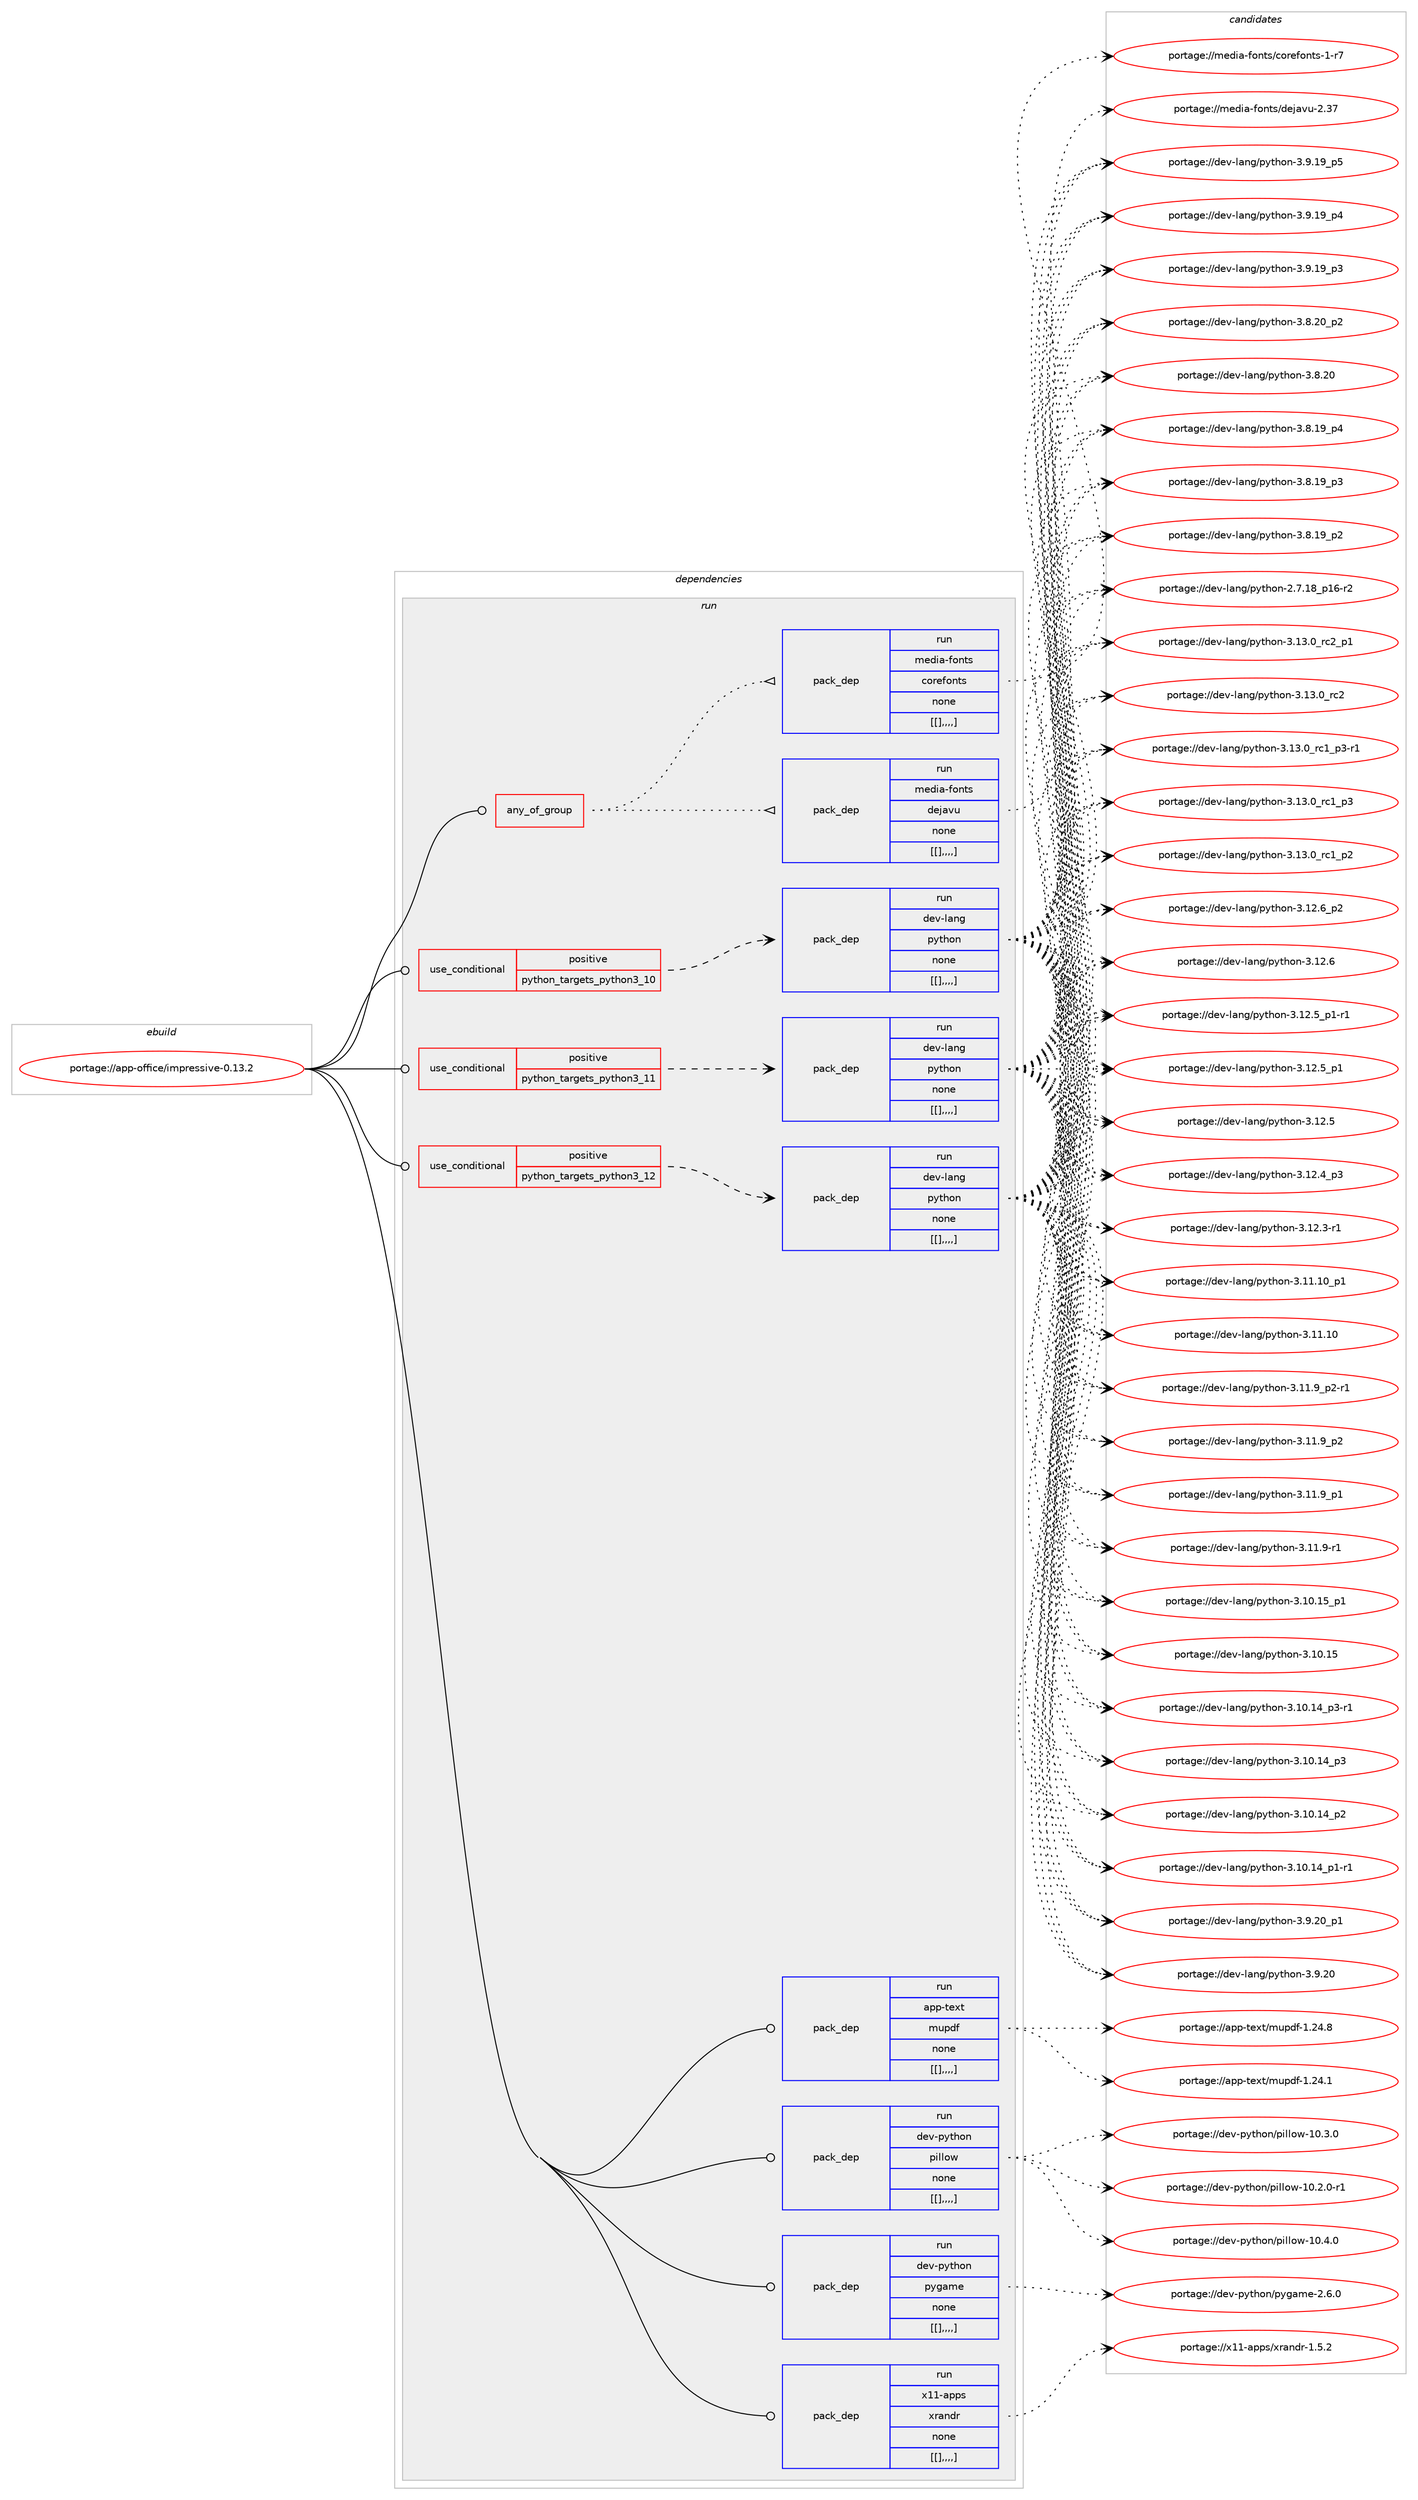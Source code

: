 digraph prolog {

# *************
# Graph options
# *************

newrank=true;
concentrate=true;
compound=true;
graph [rankdir=LR,fontname=Helvetica,fontsize=10,ranksep=1.5];#, ranksep=2.5, nodesep=0.2];
edge  [arrowhead=vee];
node  [fontname=Helvetica,fontsize=10];

# **********
# The ebuild
# **********

subgraph cluster_leftcol {
color=gray;
label=<<i>ebuild</i>>;
id [label="portage://app-office/impressive-0.13.2", color=red, width=4, href="../app-office/impressive-0.13.2.svg"];
}

# ****************
# The dependencies
# ****************

subgraph cluster_midcol {
color=gray;
label=<<i>dependencies</i>>;
subgraph cluster_compile {
fillcolor="#eeeeee";
style=filled;
label=<<i>compile</i>>;
}
subgraph cluster_compileandrun {
fillcolor="#eeeeee";
style=filled;
label=<<i>compile and run</i>>;
}
subgraph cluster_run {
fillcolor="#eeeeee";
style=filled;
label=<<i>run</i>>;
subgraph any346 {
dependency47204 [label=<<TABLE BORDER="0" CELLBORDER="1" CELLSPACING="0" CELLPADDING="4"><TR><TD CELLPADDING="10">any_of_group</TD></TR></TABLE>>, shape=none, color=red];subgraph pack33018 {
dependency47205 [label=<<TABLE BORDER="0" CELLBORDER="1" CELLSPACING="0" CELLPADDING="4" WIDTH="220"><TR><TD ROWSPAN="6" CELLPADDING="30">pack_dep</TD></TR><TR><TD WIDTH="110">run</TD></TR><TR><TD>media-fonts</TD></TR><TR><TD>dejavu</TD></TR><TR><TD>none</TD></TR><TR><TD>[[],,,,]</TD></TR></TABLE>>, shape=none, color=blue];
}
dependency47204:e -> dependency47205:w [weight=20,style="dotted",arrowhead="oinv"];
subgraph pack33019 {
dependency47206 [label=<<TABLE BORDER="0" CELLBORDER="1" CELLSPACING="0" CELLPADDING="4" WIDTH="220"><TR><TD ROWSPAN="6" CELLPADDING="30">pack_dep</TD></TR><TR><TD WIDTH="110">run</TD></TR><TR><TD>media-fonts</TD></TR><TR><TD>corefonts</TD></TR><TR><TD>none</TD></TR><TR><TD>[[],,,,]</TD></TR></TABLE>>, shape=none, color=blue];
}
dependency47204:e -> dependency47206:w [weight=20,style="dotted",arrowhead="oinv"];
}
id:e -> dependency47204:w [weight=20,style="solid",arrowhead="odot"];
subgraph cond13776 {
dependency47207 [label=<<TABLE BORDER="0" CELLBORDER="1" CELLSPACING="0" CELLPADDING="4"><TR><TD ROWSPAN="3" CELLPADDING="10">use_conditional</TD></TR><TR><TD>positive</TD></TR><TR><TD>python_targets_python3_10</TD></TR></TABLE>>, shape=none, color=red];
subgraph pack33020 {
dependency47208 [label=<<TABLE BORDER="0" CELLBORDER="1" CELLSPACING="0" CELLPADDING="4" WIDTH="220"><TR><TD ROWSPAN="6" CELLPADDING="30">pack_dep</TD></TR><TR><TD WIDTH="110">run</TD></TR><TR><TD>dev-lang</TD></TR><TR><TD>python</TD></TR><TR><TD>none</TD></TR><TR><TD>[[],,,,]</TD></TR></TABLE>>, shape=none, color=blue];
}
dependency47207:e -> dependency47208:w [weight=20,style="dashed",arrowhead="vee"];
}
id:e -> dependency47207:w [weight=20,style="solid",arrowhead="odot"];
subgraph cond13777 {
dependency47209 [label=<<TABLE BORDER="0" CELLBORDER="1" CELLSPACING="0" CELLPADDING="4"><TR><TD ROWSPAN="3" CELLPADDING="10">use_conditional</TD></TR><TR><TD>positive</TD></TR><TR><TD>python_targets_python3_11</TD></TR></TABLE>>, shape=none, color=red];
subgraph pack33021 {
dependency47210 [label=<<TABLE BORDER="0" CELLBORDER="1" CELLSPACING="0" CELLPADDING="4" WIDTH="220"><TR><TD ROWSPAN="6" CELLPADDING="30">pack_dep</TD></TR><TR><TD WIDTH="110">run</TD></TR><TR><TD>dev-lang</TD></TR><TR><TD>python</TD></TR><TR><TD>none</TD></TR><TR><TD>[[],,,,]</TD></TR></TABLE>>, shape=none, color=blue];
}
dependency47209:e -> dependency47210:w [weight=20,style="dashed",arrowhead="vee"];
}
id:e -> dependency47209:w [weight=20,style="solid",arrowhead="odot"];
subgraph cond13778 {
dependency47211 [label=<<TABLE BORDER="0" CELLBORDER="1" CELLSPACING="0" CELLPADDING="4"><TR><TD ROWSPAN="3" CELLPADDING="10">use_conditional</TD></TR><TR><TD>positive</TD></TR><TR><TD>python_targets_python3_12</TD></TR></TABLE>>, shape=none, color=red];
subgraph pack33022 {
dependency47212 [label=<<TABLE BORDER="0" CELLBORDER="1" CELLSPACING="0" CELLPADDING="4" WIDTH="220"><TR><TD ROWSPAN="6" CELLPADDING="30">pack_dep</TD></TR><TR><TD WIDTH="110">run</TD></TR><TR><TD>dev-lang</TD></TR><TR><TD>python</TD></TR><TR><TD>none</TD></TR><TR><TD>[[],,,,]</TD></TR></TABLE>>, shape=none, color=blue];
}
dependency47211:e -> dependency47212:w [weight=20,style="dashed",arrowhead="vee"];
}
id:e -> dependency47211:w [weight=20,style="solid",arrowhead="odot"];
subgraph pack33023 {
dependency47213 [label=<<TABLE BORDER="0" CELLBORDER="1" CELLSPACING="0" CELLPADDING="4" WIDTH="220"><TR><TD ROWSPAN="6" CELLPADDING="30">pack_dep</TD></TR><TR><TD WIDTH="110">run</TD></TR><TR><TD>app-text</TD></TR><TR><TD>mupdf</TD></TR><TR><TD>none</TD></TR><TR><TD>[[],,,,]</TD></TR></TABLE>>, shape=none, color=blue];
}
id:e -> dependency47213:w [weight=20,style="solid",arrowhead="odot"];
subgraph pack33024 {
dependency47214 [label=<<TABLE BORDER="0" CELLBORDER="1" CELLSPACING="0" CELLPADDING="4" WIDTH="220"><TR><TD ROWSPAN="6" CELLPADDING="30">pack_dep</TD></TR><TR><TD WIDTH="110">run</TD></TR><TR><TD>dev-python</TD></TR><TR><TD>pillow</TD></TR><TR><TD>none</TD></TR><TR><TD>[[],,,,]</TD></TR></TABLE>>, shape=none, color=blue];
}
id:e -> dependency47214:w [weight=20,style="solid",arrowhead="odot"];
subgraph pack33025 {
dependency47215 [label=<<TABLE BORDER="0" CELLBORDER="1" CELLSPACING="0" CELLPADDING="4" WIDTH="220"><TR><TD ROWSPAN="6" CELLPADDING="30">pack_dep</TD></TR><TR><TD WIDTH="110">run</TD></TR><TR><TD>dev-python</TD></TR><TR><TD>pygame</TD></TR><TR><TD>none</TD></TR><TR><TD>[[],,,,]</TD></TR></TABLE>>, shape=none, color=blue];
}
id:e -> dependency47215:w [weight=20,style="solid",arrowhead="odot"];
subgraph pack33026 {
dependency47216 [label=<<TABLE BORDER="0" CELLBORDER="1" CELLSPACING="0" CELLPADDING="4" WIDTH="220"><TR><TD ROWSPAN="6" CELLPADDING="30">pack_dep</TD></TR><TR><TD WIDTH="110">run</TD></TR><TR><TD>x11-apps</TD></TR><TR><TD>xrandr</TD></TR><TR><TD>none</TD></TR><TR><TD>[[],,,,]</TD></TR></TABLE>>, shape=none, color=blue];
}
id:e -> dependency47216:w [weight=20,style="solid",arrowhead="odot"];
}
}

# **************
# The candidates
# **************

subgraph cluster_choices {
rank=same;
color=gray;
label=<<i>candidates</i>>;

subgraph choice33018 {
color=black;
nodesep=1;
choice109101100105974510211111011611547100101106971181174550465155 [label="portage://media-fonts/dejavu-2.37", color=red, width=4,href="../media-fonts/dejavu-2.37.svg"];
dependency47205:e -> choice109101100105974510211111011611547100101106971181174550465155:w [style=dotted,weight="100"];
}
subgraph choice33019 {
color=black;
nodesep=1;
choice1091011001059745102111110116115479911111410110211111011611545494511455 [label="portage://media-fonts/corefonts-1-r7", color=red, width=4,href="../media-fonts/corefonts-1-r7.svg"];
dependency47206:e -> choice1091011001059745102111110116115479911111410110211111011611545494511455:w [style=dotted,weight="100"];
}
subgraph choice33020 {
color=black;
nodesep=1;
choice100101118451089711010347112121116104111110455146495146489511499509511249 [label="portage://dev-lang/python-3.13.0_rc2_p1", color=red, width=4,href="../dev-lang/python-3.13.0_rc2_p1.svg"];
choice10010111845108971101034711212111610411111045514649514648951149950 [label="portage://dev-lang/python-3.13.0_rc2", color=red, width=4,href="../dev-lang/python-3.13.0_rc2.svg"];
choice1001011184510897110103471121211161041111104551464951464895114994995112514511449 [label="portage://dev-lang/python-3.13.0_rc1_p3-r1", color=red, width=4,href="../dev-lang/python-3.13.0_rc1_p3-r1.svg"];
choice100101118451089711010347112121116104111110455146495146489511499499511251 [label="portage://dev-lang/python-3.13.0_rc1_p3", color=red, width=4,href="../dev-lang/python-3.13.0_rc1_p3.svg"];
choice100101118451089711010347112121116104111110455146495146489511499499511250 [label="portage://dev-lang/python-3.13.0_rc1_p2", color=red, width=4,href="../dev-lang/python-3.13.0_rc1_p2.svg"];
choice100101118451089711010347112121116104111110455146495046549511250 [label="portage://dev-lang/python-3.12.6_p2", color=red, width=4,href="../dev-lang/python-3.12.6_p2.svg"];
choice10010111845108971101034711212111610411111045514649504654 [label="portage://dev-lang/python-3.12.6", color=red, width=4,href="../dev-lang/python-3.12.6.svg"];
choice1001011184510897110103471121211161041111104551464950465395112494511449 [label="portage://dev-lang/python-3.12.5_p1-r1", color=red, width=4,href="../dev-lang/python-3.12.5_p1-r1.svg"];
choice100101118451089711010347112121116104111110455146495046539511249 [label="portage://dev-lang/python-3.12.5_p1", color=red, width=4,href="../dev-lang/python-3.12.5_p1.svg"];
choice10010111845108971101034711212111610411111045514649504653 [label="portage://dev-lang/python-3.12.5", color=red, width=4,href="../dev-lang/python-3.12.5.svg"];
choice100101118451089711010347112121116104111110455146495046529511251 [label="portage://dev-lang/python-3.12.4_p3", color=red, width=4,href="../dev-lang/python-3.12.4_p3.svg"];
choice100101118451089711010347112121116104111110455146495046514511449 [label="portage://dev-lang/python-3.12.3-r1", color=red, width=4,href="../dev-lang/python-3.12.3-r1.svg"];
choice10010111845108971101034711212111610411111045514649494649489511249 [label="portage://dev-lang/python-3.11.10_p1", color=red, width=4,href="../dev-lang/python-3.11.10_p1.svg"];
choice1001011184510897110103471121211161041111104551464949464948 [label="portage://dev-lang/python-3.11.10", color=red, width=4,href="../dev-lang/python-3.11.10.svg"];
choice1001011184510897110103471121211161041111104551464949465795112504511449 [label="portage://dev-lang/python-3.11.9_p2-r1", color=red, width=4,href="../dev-lang/python-3.11.9_p2-r1.svg"];
choice100101118451089711010347112121116104111110455146494946579511250 [label="portage://dev-lang/python-3.11.9_p2", color=red, width=4,href="../dev-lang/python-3.11.9_p2.svg"];
choice100101118451089711010347112121116104111110455146494946579511249 [label="portage://dev-lang/python-3.11.9_p1", color=red, width=4,href="../dev-lang/python-3.11.9_p1.svg"];
choice100101118451089711010347112121116104111110455146494946574511449 [label="portage://dev-lang/python-3.11.9-r1", color=red, width=4,href="../dev-lang/python-3.11.9-r1.svg"];
choice10010111845108971101034711212111610411111045514649484649539511249 [label="portage://dev-lang/python-3.10.15_p1", color=red, width=4,href="../dev-lang/python-3.10.15_p1.svg"];
choice1001011184510897110103471121211161041111104551464948464953 [label="portage://dev-lang/python-3.10.15", color=red, width=4,href="../dev-lang/python-3.10.15.svg"];
choice100101118451089711010347112121116104111110455146494846495295112514511449 [label="portage://dev-lang/python-3.10.14_p3-r1", color=red, width=4,href="../dev-lang/python-3.10.14_p3-r1.svg"];
choice10010111845108971101034711212111610411111045514649484649529511251 [label="portage://dev-lang/python-3.10.14_p3", color=red, width=4,href="../dev-lang/python-3.10.14_p3.svg"];
choice10010111845108971101034711212111610411111045514649484649529511250 [label="portage://dev-lang/python-3.10.14_p2", color=red, width=4,href="../dev-lang/python-3.10.14_p2.svg"];
choice100101118451089711010347112121116104111110455146494846495295112494511449 [label="portage://dev-lang/python-3.10.14_p1-r1", color=red, width=4,href="../dev-lang/python-3.10.14_p1-r1.svg"];
choice100101118451089711010347112121116104111110455146574650489511249 [label="portage://dev-lang/python-3.9.20_p1", color=red, width=4,href="../dev-lang/python-3.9.20_p1.svg"];
choice10010111845108971101034711212111610411111045514657465048 [label="portage://dev-lang/python-3.9.20", color=red, width=4,href="../dev-lang/python-3.9.20.svg"];
choice100101118451089711010347112121116104111110455146574649579511253 [label="portage://dev-lang/python-3.9.19_p5", color=red, width=4,href="../dev-lang/python-3.9.19_p5.svg"];
choice100101118451089711010347112121116104111110455146574649579511252 [label="portage://dev-lang/python-3.9.19_p4", color=red, width=4,href="../dev-lang/python-3.9.19_p4.svg"];
choice100101118451089711010347112121116104111110455146574649579511251 [label="portage://dev-lang/python-3.9.19_p3", color=red, width=4,href="../dev-lang/python-3.9.19_p3.svg"];
choice100101118451089711010347112121116104111110455146564650489511250 [label="portage://dev-lang/python-3.8.20_p2", color=red, width=4,href="../dev-lang/python-3.8.20_p2.svg"];
choice10010111845108971101034711212111610411111045514656465048 [label="portage://dev-lang/python-3.8.20", color=red, width=4,href="../dev-lang/python-3.8.20.svg"];
choice100101118451089711010347112121116104111110455146564649579511252 [label="portage://dev-lang/python-3.8.19_p4", color=red, width=4,href="../dev-lang/python-3.8.19_p4.svg"];
choice100101118451089711010347112121116104111110455146564649579511251 [label="portage://dev-lang/python-3.8.19_p3", color=red, width=4,href="../dev-lang/python-3.8.19_p3.svg"];
choice100101118451089711010347112121116104111110455146564649579511250 [label="portage://dev-lang/python-3.8.19_p2", color=red, width=4,href="../dev-lang/python-3.8.19_p2.svg"];
choice100101118451089711010347112121116104111110455046554649569511249544511450 [label="portage://dev-lang/python-2.7.18_p16-r2", color=red, width=4,href="../dev-lang/python-2.7.18_p16-r2.svg"];
dependency47208:e -> choice100101118451089711010347112121116104111110455146495146489511499509511249:w [style=dotted,weight="100"];
dependency47208:e -> choice10010111845108971101034711212111610411111045514649514648951149950:w [style=dotted,weight="100"];
dependency47208:e -> choice1001011184510897110103471121211161041111104551464951464895114994995112514511449:w [style=dotted,weight="100"];
dependency47208:e -> choice100101118451089711010347112121116104111110455146495146489511499499511251:w [style=dotted,weight="100"];
dependency47208:e -> choice100101118451089711010347112121116104111110455146495146489511499499511250:w [style=dotted,weight="100"];
dependency47208:e -> choice100101118451089711010347112121116104111110455146495046549511250:w [style=dotted,weight="100"];
dependency47208:e -> choice10010111845108971101034711212111610411111045514649504654:w [style=dotted,weight="100"];
dependency47208:e -> choice1001011184510897110103471121211161041111104551464950465395112494511449:w [style=dotted,weight="100"];
dependency47208:e -> choice100101118451089711010347112121116104111110455146495046539511249:w [style=dotted,weight="100"];
dependency47208:e -> choice10010111845108971101034711212111610411111045514649504653:w [style=dotted,weight="100"];
dependency47208:e -> choice100101118451089711010347112121116104111110455146495046529511251:w [style=dotted,weight="100"];
dependency47208:e -> choice100101118451089711010347112121116104111110455146495046514511449:w [style=dotted,weight="100"];
dependency47208:e -> choice10010111845108971101034711212111610411111045514649494649489511249:w [style=dotted,weight="100"];
dependency47208:e -> choice1001011184510897110103471121211161041111104551464949464948:w [style=dotted,weight="100"];
dependency47208:e -> choice1001011184510897110103471121211161041111104551464949465795112504511449:w [style=dotted,weight="100"];
dependency47208:e -> choice100101118451089711010347112121116104111110455146494946579511250:w [style=dotted,weight="100"];
dependency47208:e -> choice100101118451089711010347112121116104111110455146494946579511249:w [style=dotted,weight="100"];
dependency47208:e -> choice100101118451089711010347112121116104111110455146494946574511449:w [style=dotted,weight="100"];
dependency47208:e -> choice10010111845108971101034711212111610411111045514649484649539511249:w [style=dotted,weight="100"];
dependency47208:e -> choice1001011184510897110103471121211161041111104551464948464953:w [style=dotted,weight="100"];
dependency47208:e -> choice100101118451089711010347112121116104111110455146494846495295112514511449:w [style=dotted,weight="100"];
dependency47208:e -> choice10010111845108971101034711212111610411111045514649484649529511251:w [style=dotted,weight="100"];
dependency47208:e -> choice10010111845108971101034711212111610411111045514649484649529511250:w [style=dotted,weight="100"];
dependency47208:e -> choice100101118451089711010347112121116104111110455146494846495295112494511449:w [style=dotted,weight="100"];
dependency47208:e -> choice100101118451089711010347112121116104111110455146574650489511249:w [style=dotted,weight="100"];
dependency47208:e -> choice10010111845108971101034711212111610411111045514657465048:w [style=dotted,weight="100"];
dependency47208:e -> choice100101118451089711010347112121116104111110455146574649579511253:w [style=dotted,weight="100"];
dependency47208:e -> choice100101118451089711010347112121116104111110455146574649579511252:w [style=dotted,weight="100"];
dependency47208:e -> choice100101118451089711010347112121116104111110455146574649579511251:w [style=dotted,weight="100"];
dependency47208:e -> choice100101118451089711010347112121116104111110455146564650489511250:w [style=dotted,weight="100"];
dependency47208:e -> choice10010111845108971101034711212111610411111045514656465048:w [style=dotted,weight="100"];
dependency47208:e -> choice100101118451089711010347112121116104111110455146564649579511252:w [style=dotted,weight="100"];
dependency47208:e -> choice100101118451089711010347112121116104111110455146564649579511251:w [style=dotted,weight="100"];
dependency47208:e -> choice100101118451089711010347112121116104111110455146564649579511250:w [style=dotted,weight="100"];
dependency47208:e -> choice100101118451089711010347112121116104111110455046554649569511249544511450:w [style=dotted,weight="100"];
}
subgraph choice33021 {
color=black;
nodesep=1;
choice100101118451089711010347112121116104111110455146495146489511499509511249 [label="portage://dev-lang/python-3.13.0_rc2_p1", color=red, width=4,href="../dev-lang/python-3.13.0_rc2_p1.svg"];
choice10010111845108971101034711212111610411111045514649514648951149950 [label="portage://dev-lang/python-3.13.0_rc2", color=red, width=4,href="../dev-lang/python-3.13.0_rc2.svg"];
choice1001011184510897110103471121211161041111104551464951464895114994995112514511449 [label="portage://dev-lang/python-3.13.0_rc1_p3-r1", color=red, width=4,href="../dev-lang/python-3.13.0_rc1_p3-r1.svg"];
choice100101118451089711010347112121116104111110455146495146489511499499511251 [label="portage://dev-lang/python-3.13.0_rc1_p3", color=red, width=4,href="../dev-lang/python-3.13.0_rc1_p3.svg"];
choice100101118451089711010347112121116104111110455146495146489511499499511250 [label="portage://dev-lang/python-3.13.0_rc1_p2", color=red, width=4,href="../dev-lang/python-3.13.0_rc1_p2.svg"];
choice100101118451089711010347112121116104111110455146495046549511250 [label="portage://dev-lang/python-3.12.6_p2", color=red, width=4,href="../dev-lang/python-3.12.6_p2.svg"];
choice10010111845108971101034711212111610411111045514649504654 [label="portage://dev-lang/python-3.12.6", color=red, width=4,href="../dev-lang/python-3.12.6.svg"];
choice1001011184510897110103471121211161041111104551464950465395112494511449 [label="portage://dev-lang/python-3.12.5_p1-r1", color=red, width=4,href="../dev-lang/python-3.12.5_p1-r1.svg"];
choice100101118451089711010347112121116104111110455146495046539511249 [label="portage://dev-lang/python-3.12.5_p1", color=red, width=4,href="../dev-lang/python-3.12.5_p1.svg"];
choice10010111845108971101034711212111610411111045514649504653 [label="portage://dev-lang/python-3.12.5", color=red, width=4,href="../dev-lang/python-3.12.5.svg"];
choice100101118451089711010347112121116104111110455146495046529511251 [label="portage://dev-lang/python-3.12.4_p3", color=red, width=4,href="../dev-lang/python-3.12.4_p3.svg"];
choice100101118451089711010347112121116104111110455146495046514511449 [label="portage://dev-lang/python-3.12.3-r1", color=red, width=4,href="../dev-lang/python-3.12.3-r1.svg"];
choice10010111845108971101034711212111610411111045514649494649489511249 [label="portage://dev-lang/python-3.11.10_p1", color=red, width=4,href="../dev-lang/python-3.11.10_p1.svg"];
choice1001011184510897110103471121211161041111104551464949464948 [label="portage://dev-lang/python-3.11.10", color=red, width=4,href="../dev-lang/python-3.11.10.svg"];
choice1001011184510897110103471121211161041111104551464949465795112504511449 [label="portage://dev-lang/python-3.11.9_p2-r1", color=red, width=4,href="../dev-lang/python-3.11.9_p2-r1.svg"];
choice100101118451089711010347112121116104111110455146494946579511250 [label="portage://dev-lang/python-3.11.9_p2", color=red, width=4,href="../dev-lang/python-3.11.9_p2.svg"];
choice100101118451089711010347112121116104111110455146494946579511249 [label="portage://dev-lang/python-3.11.9_p1", color=red, width=4,href="../dev-lang/python-3.11.9_p1.svg"];
choice100101118451089711010347112121116104111110455146494946574511449 [label="portage://dev-lang/python-3.11.9-r1", color=red, width=4,href="../dev-lang/python-3.11.9-r1.svg"];
choice10010111845108971101034711212111610411111045514649484649539511249 [label="portage://dev-lang/python-3.10.15_p1", color=red, width=4,href="../dev-lang/python-3.10.15_p1.svg"];
choice1001011184510897110103471121211161041111104551464948464953 [label="portage://dev-lang/python-3.10.15", color=red, width=4,href="../dev-lang/python-3.10.15.svg"];
choice100101118451089711010347112121116104111110455146494846495295112514511449 [label="portage://dev-lang/python-3.10.14_p3-r1", color=red, width=4,href="../dev-lang/python-3.10.14_p3-r1.svg"];
choice10010111845108971101034711212111610411111045514649484649529511251 [label="portage://dev-lang/python-3.10.14_p3", color=red, width=4,href="../dev-lang/python-3.10.14_p3.svg"];
choice10010111845108971101034711212111610411111045514649484649529511250 [label="portage://dev-lang/python-3.10.14_p2", color=red, width=4,href="../dev-lang/python-3.10.14_p2.svg"];
choice100101118451089711010347112121116104111110455146494846495295112494511449 [label="portage://dev-lang/python-3.10.14_p1-r1", color=red, width=4,href="../dev-lang/python-3.10.14_p1-r1.svg"];
choice100101118451089711010347112121116104111110455146574650489511249 [label="portage://dev-lang/python-3.9.20_p1", color=red, width=4,href="../dev-lang/python-3.9.20_p1.svg"];
choice10010111845108971101034711212111610411111045514657465048 [label="portage://dev-lang/python-3.9.20", color=red, width=4,href="../dev-lang/python-3.9.20.svg"];
choice100101118451089711010347112121116104111110455146574649579511253 [label="portage://dev-lang/python-3.9.19_p5", color=red, width=4,href="../dev-lang/python-3.9.19_p5.svg"];
choice100101118451089711010347112121116104111110455146574649579511252 [label="portage://dev-lang/python-3.9.19_p4", color=red, width=4,href="../dev-lang/python-3.9.19_p4.svg"];
choice100101118451089711010347112121116104111110455146574649579511251 [label="portage://dev-lang/python-3.9.19_p3", color=red, width=4,href="../dev-lang/python-3.9.19_p3.svg"];
choice100101118451089711010347112121116104111110455146564650489511250 [label="portage://dev-lang/python-3.8.20_p2", color=red, width=4,href="../dev-lang/python-3.8.20_p2.svg"];
choice10010111845108971101034711212111610411111045514656465048 [label="portage://dev-lang/python-3.8.20", color=red, width=4,href="../dev-lang/python-3.8.20.svg"];
choice100101118451089711010347112121116104111110455146564649579511252 [label="portage://dev-lang/python-3.8.19_p4", color=red, width=4,href="../dev-lang/python-3.8.19_p4.svg"];
choice100101118451089711010347112121116104111110455146564649579511251 [label="portage://dev-lang/python-3.8.19_p3", color=red, width=4,href="../dev-lang/python-3.8.19_p3.svg"];
choice100101118451089711010347112121116104111110455146564649579511250 [label="portage://dev-lang/python-3.8.19_p2", color=red, width=4,href="../dev-lang/python-3.8.19_p2.svg"];
choice100101118451089711010347112121116104111110455046554649569511249544511450 [label="portage://dev-lang/python-2.7.18_p16-r2", color=red, width=4,href="../dev-lang/python-2.7.18_p16-r2.svg"];
dependency47210:e -> choice100101118451089711010347112121116104111110455146495146489511499509511249:w [style=dotted,weight="100"];
dependency47210:e -> choice10010111845108971101034711212111610411111045514649514648951149950:w [style=dotted,weight="100"];
dependency47210:e -> choice1001011184510897110103471121211161041111104551464951464895114994995112514511449:w [style=dotted,weight="100"];
dependency47210:e -> choice100101118451089711010347112121116104111110455146495146489511499499511251:w [style=dotted,weight="100"];
dependency47210:e -> choice100101118451089711010347112121116104111110455146495146489511499499511250:w [style=dotted,weight="100"];
dependency47210:e -> choice100101118451089711010347112121116104111110455146495046549511250:w [style=dotted,weight="100"];
dependency47210:e -> choice10010111845108971101034711212111610411111045514649504654:w [style=dotted,weight="100"];
dependency47210:e -> choice1001011184510897110103471121211161041111104551464950465395112494511449:w [style=dotted,weight="100"];
dependency47210:e -> choice100101118451089711010347112121116104111110455146495046539511249:w [style=dotted,weight="100"];
dependency47210:e -> choice10010111845108971101034711212111610411111045514649504653:w [style=dotted,weight="100"];
dependency47210:e -> choice100101118451089711010347112121116104111110455146495046529511251:w [style=dotted,weight="100"];
dependency47210:e -> choice100101118451089711010347112121116104111110455146495046514511449:w [style=dotted,weight="100"];
dependency47210:e -> choice10010111845108971101034711212111610411111045514649494649489511249:w [style=dotted,weight="100"];
dependency47210:e -> choice1001011184510897110103471121211161041111104551464949464948:w [style=dotted,weight="100"];
dependency47210:e -> choice1001011184510897110103471121211161041111104551464949465795112504511449:w [style=dotted,weight="100"];
dependency47210:e -> choice100101118451089711010347112121116104111110455146494946579511250:w [style=dotted,weight="100"];
dependency47210:e -> choice100101118451089711010347112121116104111110455146494946579511249:w [style=dotted,weight="100"];
dependency47210:e -> choice100101118451089711010347112121116104111110455146494946574511449:w [style=dotted,weight="100"];
dependency47210:e -> choice10010111845108971101034711212111610411111045514649484649539511249:w [style=dotted,weight="100"];
dependency47210:e -> choice1001011184510897110103471121211161041111104551464948464953:w [style=dotted,weight="100"];
dependency47210:e -> choice100101118451089711010347112121116104111110455146494846495295112514511449:w [style=dotted,weight="100"];
dependency47210:e -> choice10010111845108971101034711212111610411111045514649484649529511251:w [style=dotted,weight="100"];
dependency47210:e -> choice10010111845108971101034711212111610411111045514649484649529511250:w [style=dotted,weight="100"];
dependency47210:e -> choice100101118451089711010347112121116104111110455146494846495295112494511449:w [style=dotted,weight="100"];
dependency47210:e -> choice100101118451089711010347112121116104111110455146574650489511249:w [style=dotted,weight="100"];
dependency47210:e -> choice10010111845108971101034711212111610411111045514657465048:w [style=dotted,weight="100"];
dependency47210:e -> choice100101118451089711010347112121116104111110455146574649579511253:w [style=dotted,weight="100"];
dependency47210:e -> choice100101118451089711010347112121116104111110455146574649579511252:w [style=dotted,weight="100"];
dependency47210:e -> choice100101118451089711010347112121116104111110455146574649579511251:w [style=dotted,weight="100"];
dependency47210:e -> choice100101118451089711010347112121116104111110455146564650489511250:w [style=dotted,weight="100"];
dependency47210:e -> choice10010111845108971101034711212111610411111045514656465048:w [style=dotted,weight="100"];
dependency47210:e -> choice100101118451089711010347112121116104111110455146564649579511252:w [style=dotted,weight="100"];
dependency47210:e -> choice100101118451089711010347112121116104111110455146564649579511251:w [style=dotted,weight="100"];
dependency47210:e -> choice100101118451089711010347112121116104111110455146564649579511250:w [style=dotted,weight="100"];
dependency47210:e -> choice100101118451089711010347112121116104111110455046554649569511249544511450:w [style=dotted,weight="100"];
}
subgraph choice33022 {
color=black;
nodesep=1;
choice100101118451089711010347112121116104111110455146495146489511499509511249 [label="portage://dev-lang/python-3.13.0_rc2_p1", color=red, width=4,href="../dev-lang/python-3.13.0_rc2_p1.svg"];
choice10010111845108971101034711212111610411111045514649514648951149950 [label="portage://dev-lang/python-3.13.0_rc2", color=red, width=4,href="../dev-lang/python-3.13.0_rc2.svg"];
choice1001011184510897110103471121211161041111104551464951464895114994995112514511449 [label="portage://dev-lang/python-3.13.0_rc1_p3-r1", color=red, width=4,href="../dev-lang/python-3.13.0_rc1_p3-r1.svg"];
choice100101118451089711010347112121116104111110455146495146489511499499511251 [label="portage://dev-lang/python-3.13.0_rc1_p3", color=red, width=4,href="../dev-lang/python-3.13.0_rc1_p3.svg"];
choice100101118451089711010347112121116104111110455146495146489511499499511250 [label="portage://dev-lang/python-3.13.0_rc1_p2", color=red, width=4,href="../dev-lang/python-3.13.0_rc1_p2.svg"];
choice100101118451089711010347112121116104111110455146495046549511250 [label="portage://dev-lang/python-3.12.6_p2", color=red, width=4,href="../dev-lang/python-3.12.6_p2.svg"];
choice10010111845108971101034711212111610411111045514649504654 [label="portage://dev-lang/python-3.12.6", color=red, width=4,href="../dev-lang/python-3.12.6.svg"];
choice1001011184510897110103471121211161041111104551464950465395112494511449 [label="portage://dev-lang/python-3.12.5_p1-r1", color=red, width=4,href="../dev-lang/python-3.12.5_p1-r1.svg"];
choice100101118451089711010347112121116104111110455146495046539511249 [label="portage://dev-lang/python-3.12.5_p1", color=red, width=4,href="../dev-lang/python-3.12.5_p1.svg"];
choice10010111845108971101034711212111610411111045514649504653 [label="portage://dev-lang/python-3.12.5", color=red, width=4,href="../dev-lang/python-3.12.5.svg"];
choice100101118451089711010347112121116104111110455146495046529511251 [label="portage://dev-lang/python-3.12.4_p3", color=red, width=4,href="../dev-lang/python-3.12.4_p3.svg"];
choice100101118451089711010347112121116104111110455146495046514511449 [label="portage://dev-lang/python-3.12.3-r1", color=red, width=4,href="../dev-lang/python-3.12.3-r1.svg"];
choice10010111845108971101034711212111610411111045514649494649489511249 [label="portage://dev-lang/python-3.11.10_p1", color=red, width=4,href="../dev-lang/python-3.11.10_p1.svg"];
choice1001011184510897110103471121211161041111104551464949464948 [label="portage://dev-lang/python-3.11.10", color=red, width=4,href="../dev-lang/python-3.11.10.svg"];
choice1001011184510897110103471121211161041111104551464949465795112504511449 [label="portage://dev-lang/python-3.11.9_p2-r1", color=red, width=4,href="../dev-lang/python-3.11.9_p2-r1.svg"];
choice100101118451089711010347112121116104111110455146494946579511250 [label="portage://dev-lang/python-3.11.9_p2", color=red, width=4,href="../dev-lang/python-3.11.9_p2.svg"];
choice100101118451089711010347112121116104111110455146494946579511249 [label="portage://dev-lang/python-3.11.9_p1", color=red, width=4,href="../dev-lang/python-3.11.9_p1.svg"];
choice100101118451089711010347112121116104111110455146494946574511449 [label="portage://dev-lang/python-3.11.9-r1", color=red, width=4,href="../dev-lang/python-3.11.9-r1.svg"];
choice10010111845108971101034711212111610411111045514649484649539511249 [label="portage://dev-lang/python-3.10.15_p1", color=red, width=4,href="../dev-lang/python-3.10.15_p1.svg"];
choice1001011184510897110103471121211161041111104551464948464953 [label="portage://dev-lang/python-3.10.15", color=red, width=4,href="../dev-lang/python-3.10.15.svg"];
choice100101118451089711010347112121116104111110455146494846495295112514511449 [label="portage://dev-lang/python-3.10.14_p3-r1", color=red, width=4,href="../dev-lang/python-3.10.14_p3-r1.svg"];
choice10010111845108971101034711212111610411111045514649484649529511251 [label="portage://dev-lang/python-3.10.14_p3", color=red, width=4,href="../dev-lang/python-3.10.14_p3.svg"];
choice10010111845108971101034711212111610411111045514649484649529511250 [label="portage://dev-lang/python-3.10.14_p2", color=red, width=4,href="../dev-lang/python-3.10.14_p2.svg"];
choice100101118451089711010347112121116104111110455146494846495295112494511449 [label="portage://dev-lang/python-3.10.14_p1-r1", color=red, width=4,href="../dev-lang/python-3.10.14_p1-r1.svg"];
choice100101118451089711010347112121116104111110455146574650489511249 [label="portage://dev-lang/python-3.9.20_p1", color=red, width=4,href="../dev-lang/python-3.9.20_p1.svg"];
choice10010111845108971101034711212111610411111045514657465048 [label="portage://dev-lang/python-3.9.20", color=red, width=4,href="../dev-lang/python-3.9.20.svg"];
choice100101118451089711010347112121116104111110455146574649579511253 [label="portage://dev-lang/python-3.9.19_p5", color=red, width=4,href="../dev-lang/python-3.9.19_p5.svg"];
choice100101118451089711010347112121116104111110455146574649579511252 [label="portage://dev-lang/python-3.9.19_p4", color=red, width=4,href="../dev-lang/python-3.9.19_p4.svg"];
choice100101118451089711010347112121116104111110455146574649579511251 [label="portage://dev-lang/python-3.9.19_p3", color=red, width=4,href="../dev-lang/python-3.9.19_p3.svg"];
choice100101118451089711010347112121116104111110455146564650489511250 [label="portage://dev-lang/python-3.8.20_p2", color=red, width=4,href="../dev-lang/python-3.8.20_p2.svg"];
choice10010111845108971101034711212111610411111045514656465048 [label="portage://dev-lang/python-3.8.20", color=red, width=4,href="../dev-lang/python-3.8.20.svg"];
choice100101118451089711010347112121116104111110455146564649579511252 [label="portage://dev-lang/python-3.8.19_p4", color=red, width=4,href="../dev-lang/python-3.8.19_p4.svg"];
choice100101118451089711010347112121116104111110455146564649579511251 [label="portage://dev-lang/python-3.8.19_p3", color=red, width=4,href="../dev-lang/python-3.8.19_p3.svg"];
choice100101118451089711010347112121116104111110455146564649579511250 [label="portage://dev-lang/python-3.8.19_p2", color=red, width=4,href="../dev-lang/python-3.8.19_p2.svg"];
choice100101118451089711010347112121116104111110455046554649569511249544511450 [label="portage://dev-lang/python-2.7.18_p16-r2", color=red, width=4,href="../dev-lang/python-2.7.18_p16-r2.svg"];
dependency47212:e -> choice100101118451089711010347112121116104111110455146495146489511499509511249:w [style=dotted,weight="100"];
dependency47212:e -> choice10010111845108971101034711212111610411111045514649514648951149950:w [style=dotted,weight="100"];
dependency47212:e -> choice1001011184510897110103471121211161041111104551464951464895114994995112514511449:w [style=dotted,weight="100"];
dependency47212:e -> choice100101118451089711010347112121116104111110455146495146489511499499511251:w [style=dotted,weight="100"];
dependency47212:e -> choice100101118451089711010347112121116104111110455146495146489511499499511250:w [style=dotted,weight="100"];
dependency47212:e -> choice100101118451089711010347112121116104111110455146495046549511250:w [style=dotted,weight="100"];
dependency47212:e -> choice10010111845108971101034711212111610411111045514649504654:w [style=dotted,weight="100"];
dependency47212:e -> choice1001011184510897110103471121211161041111104551464950465395112494511449:w [style=dotted,weight="100"];
dependency47212:e -> choice100101118451089711010347112121116104111110455146495046539511249:w [style=dotted,weight="100"];
dependency47212:e -> choice10010111845108971101034711212111610411111045514649504653:w [style=dotted,weight="100"];
dependency47212:e -> choice100101118451089711010347112121116104111110455146495046529511251:w [style=dotted,weight="100"];
dependency47212:e -> choice100101118451089711010347112121116104111110455146495046514511449:w [style=dotted,weight="100"];
dependency47212:e -> choice10010111845108971101034711212111610411111045514649494649489511249:w [style=dotted,weight="100"];
dependency47212:e -> choice1001011184510897110103471121211161041111104551464949464948:w [style=dotted,weight="100"];
dependency47212:e -> choice1001011184510897110103471121211161041111104551464949465795112504511449:w [style=dotted,weight="100"];
dependency47212:e -> choice100101118451089711010347112121116104111110455146494946579511250:w [style=dotted,weight="100"];
dependency47212:e -> choice100101118451089711010347112121116104111110455146494946579511249:w [style=dotted,weight="100"];
dependency47212:e -> choice100101118451089711010347112121116104111110455146494946574511449:w [style=dotted,weight="100"];
dependency47212:e -> choice10010111845108971101034711212111610411111045514649484649539511249:w [style=dotted,weight="100"];
dependency47212:e -> choice1001011184510897110103471121211161041111104551464948464953:w [style=dotted,weight="100"];
dependency47212:e -> choice100101118451089711010347112121116104111110455146494846495295112514511449:w [style=dotted,weight="100"];
dependency47212:e -> choice10010111845108971101034711212111610411111045514649484649529511251:w [style=dotted,weight="100"];
dependency47212:e -> choice10010111845108971101034711212111610411111045514649484649529511250:w [style=dotted,weight="100"];
dependency47212:e -> choice100101118451089711010347112121116104111110455146494846495295112494511449:w [style=dotted,weight="100"];
dependency47212:e -> choice100101118451089711010347112121116104111110455146574650489511249:w [style=dotted,weight="100"];
dependency47212:e -> choice10010111845108971101034711212111610411111045514657465048:w [style=dotted,weight="100"];
dependency47212:e -> choice100101118451089711010347112121116104111110455146574649579511253:w [style=dotted,weight="100"];
dependency47212:e -> choice100101118451089711010347112121116104111110455146574649579511252:w [style=dotted,weight="100"];
dependency47212:e -> choice100101118451089711010347112121116104111110455146574649579511251:w [style=dotted,weight="100"];
dependency47212:e -> choice100101118451089711010347112121116104111110455146564650489511250:w [style=dotted,weight="100"];
dependency47212:e -> choice10010111845108971101034711212111610411111045514656465048:w [style=dotted,weight="100"];
dependency47212:e -> choice100101118451089711010347112121116104111110455146564649579511252:w [style=dotted,weight="100"];
dependency47212:e -> choice100101118451089711010347112121116104111110455146564649579511251:w [style=dotted,weight="100"];
dependency47212:e -> choice100101118451089711010347112121116104111110455146564649579511250:w [style=dotted,weight="100"];
dependency47212:e -> choice100101118451089711010347112121116104111110455046554649569511249544511450:w [style=dotted,weight="100"];
}
subgraph choice33023 {
color=black;
nodesep=1;
choice97112112451161011201164710911711210010245494650524656 [label="portage://app-text/mupdf-1.24.8", color=red, width=4,href="../app-text/mupdf-1.24.8.svg"];
choice97112112451161011201164710911711210010245494650524649 [label="portage://app-text/mupdf-1.24.1", color=red, width=4,href="../app-text/mupdf-1.24.1.svg"];
dependency47213:e -> choice97112112451161011201164710911711210010245494650524656:w [style=dotted,weight="100"];
dependency47213:e -> choice97112112451161011201164710911711210010245494650524649:w [style=dotted,weight="100"];
}
subgraph choice33024 {
color=black;
nodesep=1;
choice100101118451121211161041111104711210510810811111945494846524648 [label="portage://dev-python/pillow-10.4.0", color=red, width=4,href="../dev-python/pillow-10.4.0.svg"];
choice100101118451121211161041111104711210510810811111945494846514648 [label="portage://dev-python/pillow-10.3.0", color=red, width=4,href="../dev-python/pillow-10.3.0.svg"];
choice1001011184511212111610411111047112105108108111119454948465046484511449 [label="portage://dev-python/pillow-10.2.0-r1", color=red, width=4,href="../dev-python/pillow-10.2.0-r1.svg"];
dependency47214:e -> choice100101118451121211161041111104711210510810811111945494846524648:w [style=dotted,weight="100"];
dependency47214:e -> choice100101118451121211161041111104711210510810811111945494846514648:w [style=dotted,weight="100"];
dependency47214:e -> choice1001011184511212111610411111047112105108108111119454948465046484511449:w [style=dotted,weight="100"];
}
subgraph choice33025 {
color=black;
nodesep=1;
choice100101118451121211161041111104711212110397109101455046544648 [label="portage://dev-python/pygame-2.6.0", color=red, width=4,href="../dev-python/pygame-2.6.0.svg"];
dependency47215:e -> choice100101118451121211161041111104711212110397109101455046544648:w [style=dotted,weight="100"];
}
subgraph choice33026 {
color=black;
nodesep=1;
choice120494945971121121154712011497110100114454946534650 [label="portage://x11-apps/xrandr-1.5.2", color=red, width=4,href="../x11-apps/xrandr-1.5.2.svg"];
dependency47216:e -> choice120494945971121121154712011497110100114454946534650:w [style=dotted,weight="100"];
}
}

}
